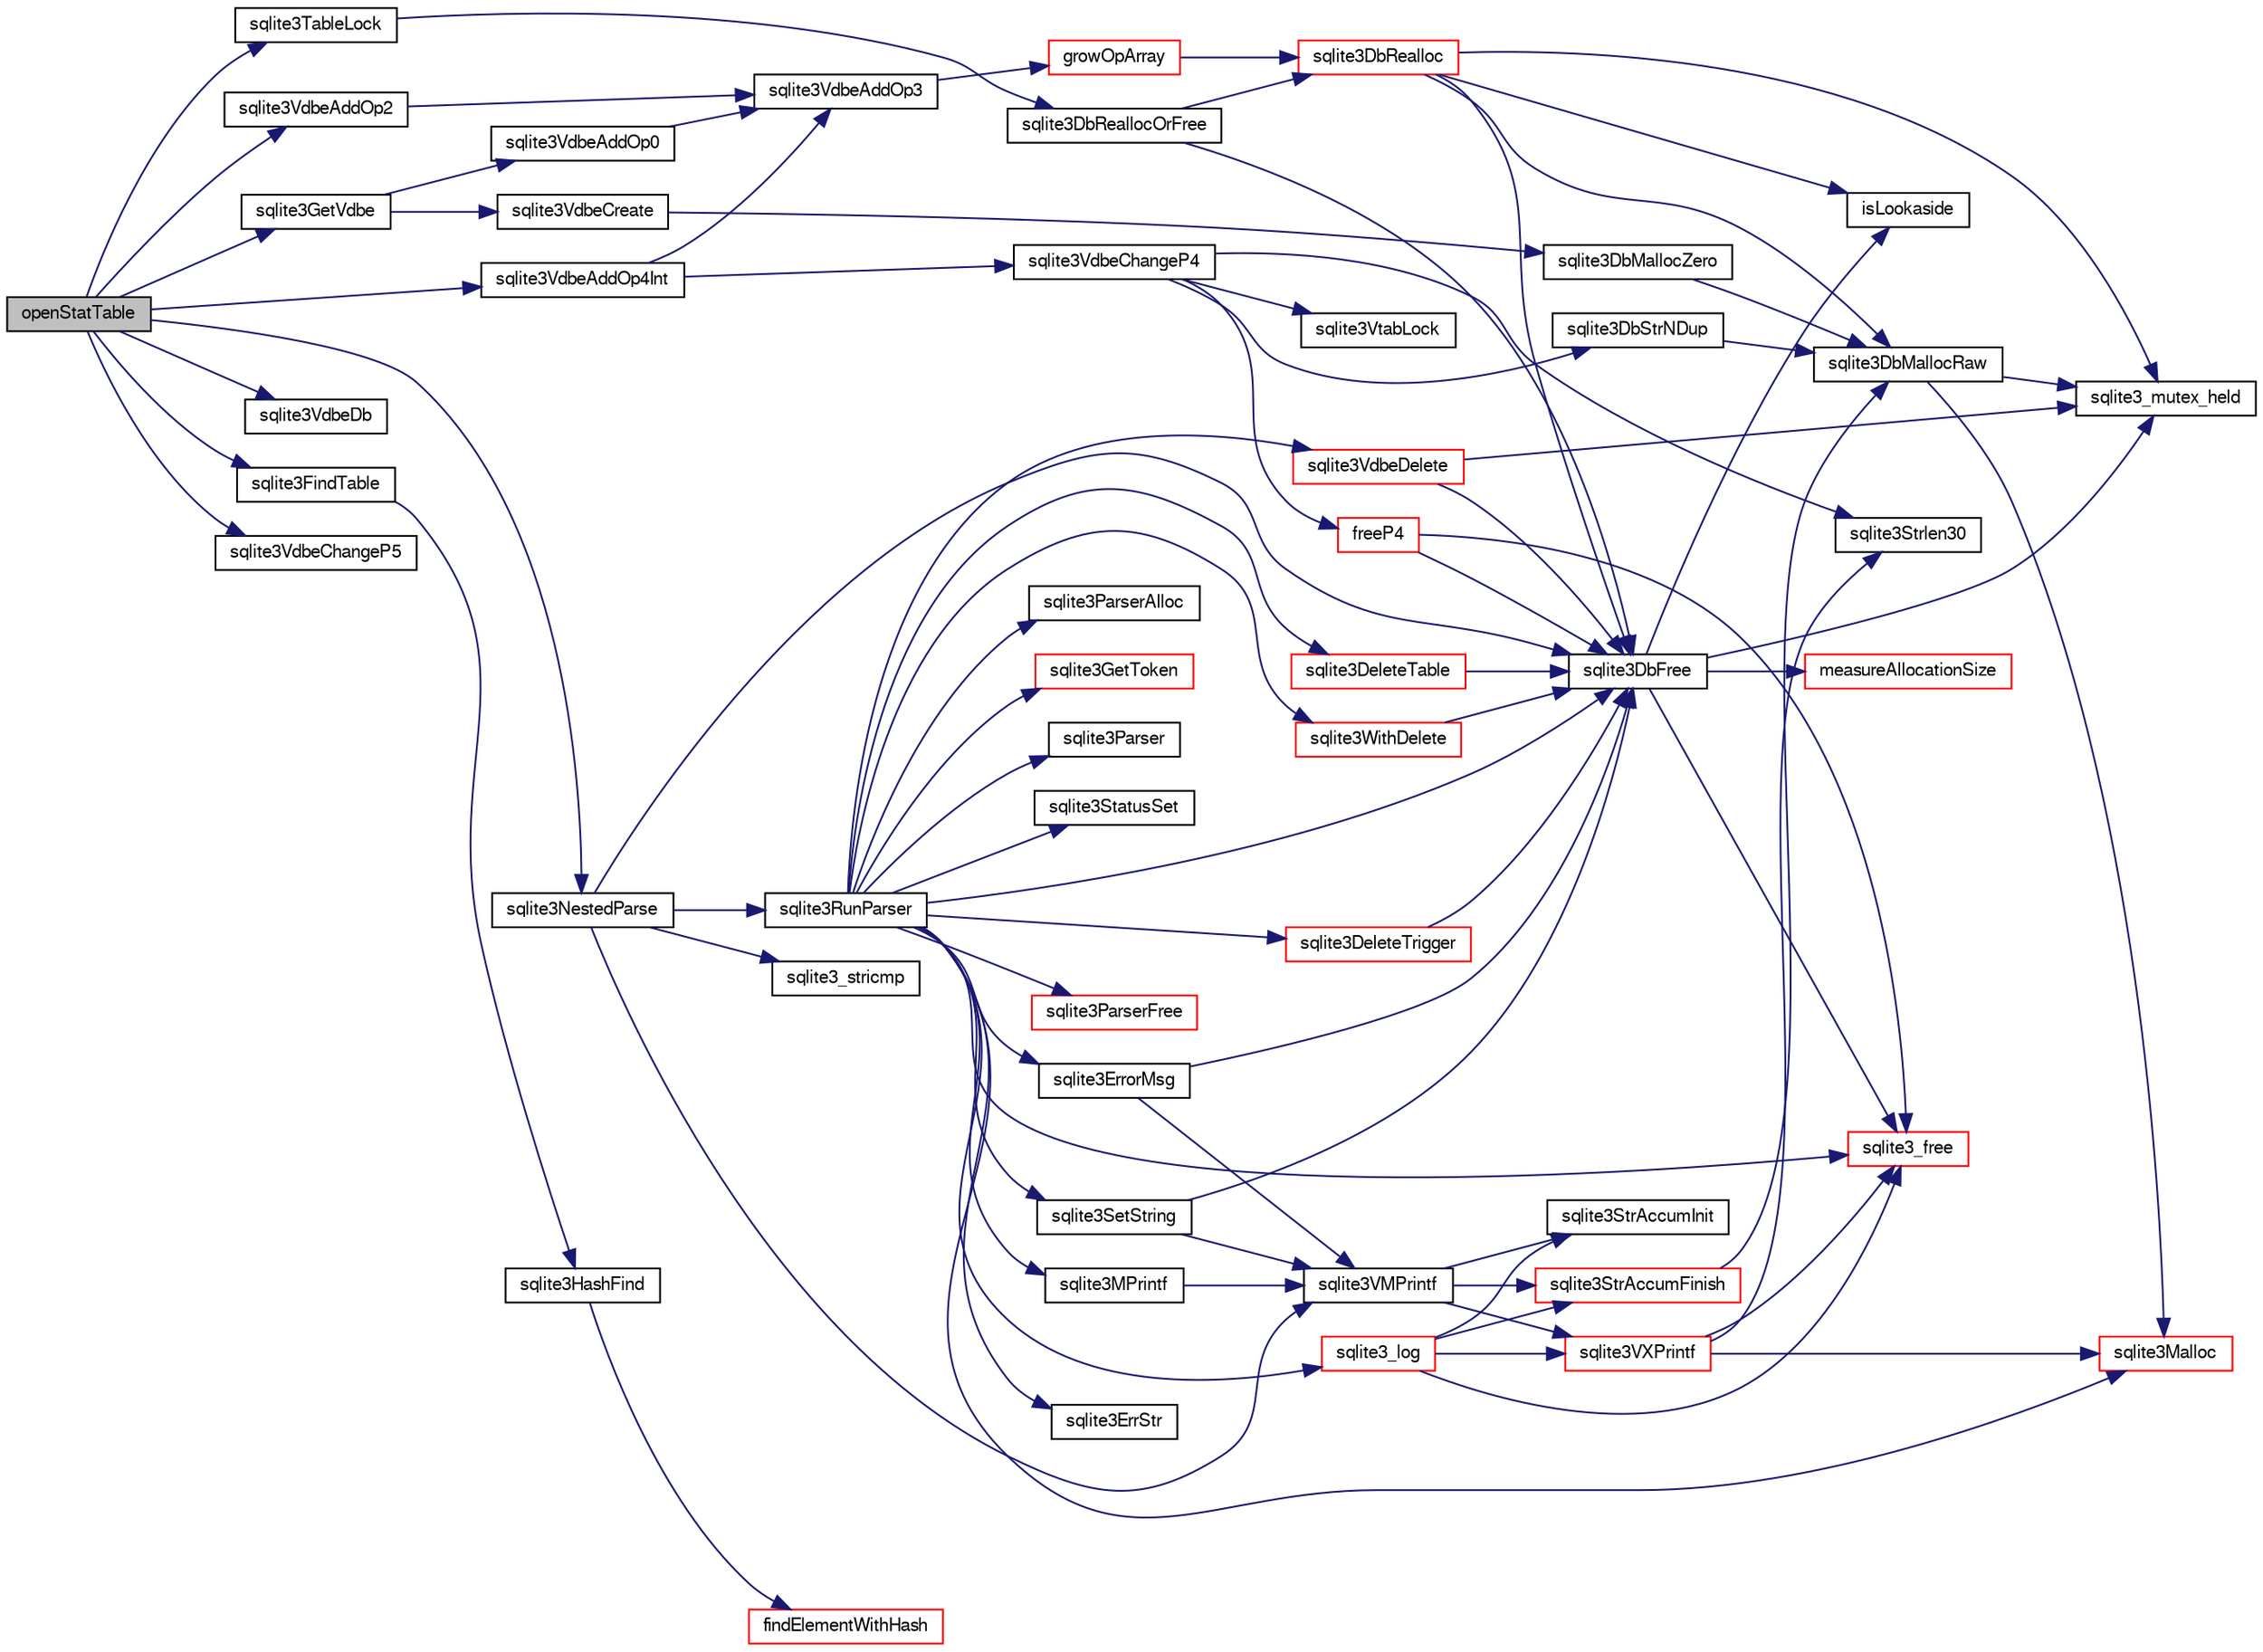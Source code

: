 digraph "openStatTable"
{
  edge [fontname="FreeSans",fontsize="10",labelfontname="FreeSans",labelfontsize="10"];
  node [fontname="FreeSans",fontsize="10",shape=record];
  rankdir="LR";
  Node187537 [label="openStatTable",height=0.2,width=0.4,color="black", fillcolor="grey75", style="filled", fontcolor="black"];
  Node187537 -> Node187538 [color="midnightblue",fontsize="10",style="solid",fontname="FreeSans"];
  Node187538 [label="sqlite3GetVdbe",height=0.2,width=0.4,color="black", fillcolor="white", style="filled",URL="$sqlite3_8c.html#a76b721dcd00b0587308547594cb6c1f4"];
  Node187538 -> Node187539 [color="midnightblue",fontsize="10",style="solid",fontname="FreeSans"];
  Node187539 [label="sqlite3VdbeCreate",height=0.2,width=0.4,color="black", fillcolor="white", style="filled",URL="$sqlite3_8c.html#a7778fbbc1a7b677f680ce0afc44a88e2"];
  Node187539 -> Node187540 [color="midnightblue",fontsize="10",style="solid",fontname="FreeSans"];
  Node187540 [label="sqlite3DbMallocZero",height=0.2,width=0.4,color="black", fillcolor="white", style="filled",URL="$sqlite3_8c.html#a49cfebac9d6067a03442c92af73f33e4"];
  Node187540 -> Node187541 [color="midnightblue",fontsize="10",style="solid",fontname="FreeSans"];
  Node187541 [label="sqlite3DbMallocRaw",height=0.2,width=0.4,color="black", fillcolor="white", style="filled",URL="$sqlite3_8c.html#abbe8be0cf7175e11ddc3e2218fad924e"];
  Node187541 -> Node187542 [color="midnightblue",fontsize="10",style="solid",fontname="FreeSans"];
  Node187542 [label="sqlite3_mutex_held",height=0.2,width=0.4,color="black", fillcolor="white", style="filled",URL="$sqlite3_8c.html#acf77da68932b6bc163c5e68547ecc3e7"];
  Node187541 -> Node187543 [color="midnightblue",fontsize="10",style="solid",fontname="FreeSans"];
  Node187543 [label="sqlite3Malloc",height=0.2,width=0.4,color="red", fillcolor="white", style="filled",URL="$sqlite3_8c.html#a361a2eaa846b1885f123abe46f5d8b2b"];
  Node187538 -> Node187553 [color="midnightblue",fontsize="10",style="solid",fontname="FreeSans"];
  Node187553 [label="sqlite3VdbeAddOp0",height=0.2,width=0.4,color="black", fillcolor="white", style="filled",URL="$sqlite3_8c.html#a0aefd237fc1d629f3a3d3d454ced408a"];
  Node187553 -> Node187554 [color="midnightblue",fontsize="10",style="solid",fontname="FreeSans"];
  Node187554 [label="sqlite3VdbeAddOp3",height=0.2,width=0.4,color="black", fillcolor="white", style="filled",URL="$sqlite3_8c.html#a29b4560b019211a73e1478cec7468345"];
  Node187554 -> Node187555 [color="midnightblue",fontsize="10",style="solid",fontname="FreeSans"];
  Node187555 [label="growOpArray",height=0.2,width=0.4,color="red", fillcolor="white", style="filled",URL="$sqlite3_8c.html#adb00b9ead01ffe0d757d5a6d0853ada5"];
  Node187555 -> Node187556 [color="midnightblue",fontsize="10",style="solid",fontname="FreeSans"];
  Node187556 [label="sqlite3DbRealloc",height=0.2,width=0.4,color="red", fillcolor="white", style="filled",URL="$sqlite3_8c.html#ae028f4902a9d29bcaf310ff289ee87dc"];
  Node187556 -> Node187542 [color="midnightblue",fontsize="10",style="solid",fontname="FreeSans"];
  Node187556 -> Node187541 [color="midnightblue",fontsize="10",style="solid",fontname="FreeSans"];
  Node187556 -> Node187557 [color="midnightblue",fontsize="10",style="solid",fontname="FreeSans"];
  Node187557 [label="isLookaside",height=0.2,width=0.4,color="black", fillcolor="white", style="filled",URL="$sqlite3_8c.html#a770fa05ff9717b75e16f4d968a77b897"];
  Node187556 -> Node187558 [color="midnightblue",fontsize="10",style="solid",fontname="FreeSans"];
  Node187558 [label="sqlite3DbFree",height=0.2,width=0.4,color="black", fillcolor="white", style="filled",URL="$sqlite3_8c.html#ac70ab821a6607b4a1b909582dc37a069"];
  Node187558 -> Node187542 [color="midnightblue",fontsize="10",style="solid",fontname="FreeSans"];
  Node187558 -> Node187559 [color="midnightblue",fontsize="10",style="solid",fontname="FreeSans"];
  Node187559 [label="measureAllocationSize",height=0.2,width=0.4,color="red", fillcolor="white", style="filled",URL="$sqlite3_8c.html#a45731e644a22fdb756e2b6337224217a"];
  Node187558 -> Node187557 [color="midnightblue",fontsize="10",style="solid",fontname="FreeSans"];
  Node187558 -> Node187561 [color="midnightblue",fontsize="10",style="solid",fontname="FreeSans"];
  Node187561 [label="sqlite3_free",height=0.2,width=0.4,color="red", fillcolor="white", style="filled",URL="$sqlite3_8c.html#a6552349e36a8a691af5487999ab09519"];
  Node187537 -> Node187825 [color="midnightblue",fontsize="10",style="solid",fontname="FreeSans"];
  Node187825 [label="sqlite3VdbeDb",height=0.2,width=0.4,color="black", fillcolor="white", style="filled",URL="$sqlite3_8c.html#a6cb1b36e2823fc3eff25dc162f71f28b"];
  Node187537 -> Node187826 [color="midnightblue",fontsize="10",style="solid",fontname="FreeSans"];
  Node187826 [label="sqlite3FindTable",height=0.2,width=0.4,color="black", fillcolor="white", style="filled",URL="$sqlite3_8c.html#afa51dbee6173bf3a8a3df76b07cea789"];
  Node187826 -> Node187827 [color="midnightblue",fontsize="10",style="solid",fontname="FreeSans"];
  Node187827 [label="sqlite3HashFind",height=0.2,width=0.4,color="black", fillcolor="white", style="filled",URL="$sqlite3_8c.html#a8ca124229470a66b4c9c141ded48e2aa"];
  Node187827 -> Node187828 [color="midnightblue",fontsize="10",style="solid",fontname="FreeSans"];
  Node187828 [label="findElementWithHash",height=0.2,width=0.4,color="red", fillcolor="white", style="filled",URL="$sqlite3_8c.html#a75c0f574fa5d51702434c6e980d57d7f"];
  Node187537 -> Node187830 [color="midnightblue",fontsize="10",style="solid",fontname="FreeSans"];
  Node187830 [label="sqlite3NestedParse",height=0.2,width=0.4,color="black", fillcolor="white", style="filled",URL="$sqlite3_8c.html#ae78bd6187a28892732af5428ec15b03f"];
  Node187830 -> Node187813 [color="midnightblue",fontsize="10",style="solid",fontname="FreeSans"];
  Node187813 [label="sqlite3VMPrintf",height=0.2,width=0.4,color="black", fillcolor="white", style="filled",URL="$sqlite3_8c.html#a05535d0982ef06fbc2ee8195ebbae689"];
  Node187813 -> Node187588 [color="midnightblue",fontsize="10",style="solid",fontname="FreeSans"];
  Node187588 [label="sqlite3StrAccumInit",height=0.2,width=0.4,color="black", fillcolor="white", style="filled",URL="$sqlite3_8c.html#aabf95e113b9d54d519cd15a56215f560"];
  Node187813 -> Node187589 [color="midnightblue",fontsize="10",style="solid",fontname="FreeSans"];
  Node187589 [label="sqlite3VXPrintf",height=0.2,width=0.4,color="red", fillcolor="white", style="filled",URL="$sqlite3_8c.html#a63c25806c9bd4a2b76f9a0eb232c6bde"];
  Node187589 -> Node187543 [color="midnightblue",fontsize="10",style="solid",fontname="FreeSans"];
  Node187589 -> Node187608 [color="midnightblue",fontsize="10",style="solid",fontname="FreeSans"];
  Node187608 [label="sqlite3Strlen30",height=0.2,width=0.4,color="black", fillcolor="white", style="filled",URL="$sqlite3_8c.html#a3dcd80ba41f1a308193dee74857b62a7"];
  Node187589 -> Node187561 [color="midnightblue",fontsize="10",style="solid",fontname="FreeSans"];
  Node187813 -> Node187632 [color="midnightblue",fontsize="10",style="solid",fontname="FreeSans"];
  Node187632 [label="sqlite3StrAccumFinish",height=0.2,width=0.4,color="red", fillcolor="white", style="filled",URL="$sqlite3_8c.html#adb7f26b10ac1b847db6f000ef4c2e2ba"];
  Node187632 -> Node187541 [color="midnightblue",fontsize="10",style="solid",fontname="FreeSans"];
  Node187830 -> Node187831 [color="midnightblue",fontsize="10",style="solid",fontname="FreeSans"];
  Node187831 [label="sqlite3RunParser",height=0.2,width=0.4,color="black", fillcolor="white", style="filled",URL="$sqlite3_8c.html#a174f16a9adcc64bf971bae4a5ffa3488"];
  Node187831 -> Node187832 [color="midnightblue",fontsize="10",style="solid",fontname="FreeSans"];
  Node187832 [label="sqlite3ParserAlloc",height=0.2,width=0.4,color="black", fillcolor="white", style="filled",URL="$sqlite3_8c.html#ad04f20cc1a4b6d3e458d60b80c694d94"];
  Node187831 -> Node187543 [color="midnightblue",fontsize="10",style="solid",fontname="FreeSans"];
  Node187831 -> Node187810 [color="midnightblue",fontsize="10",style="solid",fontname="FreeSans"];
  Node187810 [label="sqlite3GetToken",height=0.2,width=0.4,color="red", fillcolor="white", style="filled",URL="$sqlite3_8c.html#a3111c5f563140332fcc76d31fd028aaf"];
  Node187831 -> Node187833 [color="midnightblue",fontsize="10",style="solid",fontname="FreeSans"];
  Node187833 [label="sqlite3ErrorMsg",height=0.2,width=0.4,color="black", fillcolor="white", style="filled",URL="$sqlite3_8c.html#aee2798e173651adae0f9c85469f3457d"];
  Node187833 -> Node187813 [color="midnightblue",fontsize="10",style="solid",fontname="FreeSans"];
  Node187833 -> Node187558 [color="midnightblue",fontsize="10",style="solid",fontname="FreeSans"];
  Node187831 -> Node187558 [color="midnightblue",fontsize="10",style="solid",fontname="FreeSans"];
  Node187831 -> Node187812 [color="midnightblue",fontsize="10",style="solid",fontname="FreeSans"];
  Node187812 [label="sqlite3MPrintf",height=0.2,width=0.4,color="black", fillcolor="white", style="filled",URL="$sqlite3_8c.html#a208ef0df84e9778778804a19af03efea"];
  Node187812 -> Node187813 [color="midnightblue",fontsize="10",style="solid",fontname="FreeSans"];
  Node187831 -> Node187834 [color="midnightblue",fontsize="10",style="solid",fontname="FreeSans"];
  Node187834 [label="sqlite3Parser",height=0.2,width=0.4,color="black", fillcolor="white", style="filled",URL="$sqlite3_8c.html#a6f46fb0365c1d879ab5d64cde499c224"];
  Node187831 -> Node187546 [color="midnightblue",fontsize="10",style="solid",fontname="FreeSans"];
  Node187546 [label="sqlite3StatusSet",height=0.2,width=0.4,color="black", fillcolor="white", style="filled",URL="$sqlite3_8c.html#afec7586c01fcb5ea17dc9d7725a589d9"];
  Node187831 -> Node187835 [color="midnightblue",fontsize="10",style="solid",fontname="FreeSans"];
  Node187835 [label="sqlite3ParserFree",height=0.2,width=0.4,color="red", fillcolor="white", style="filled",URL="$sqlite3_8c.html#a75d41a16c8dff0547dcca208ff4d5d7d"];
  Node187831 -> Node187561 [color="midnightblue",fontsize="10",style="solid",fontname="FreeSans"];
  Node187831 -> Node188181 [color="midnightblue",fontsize="10",style="solid",fontname="FreeSans"];
  Node188181 [label="sqlite3SetString",height=0.2,width=0.4,color="black", fillcolor="white", style="filled",URL="$sqlite3_8c.html#aad368822484a1ceae010a829e27454ae"];
  Node188181 -> Node187813 [color="midnightblue",fontsize="10",style="solid",fontname="FreeSans"];
  Node188181 -> Node187558 [color="midnightblue",fontsize="10",style="solid",fontname="FreeSans"];
  Node187831 -> Node188229 [color="midnightblue",fontsize="10",style="solid",fontname="FreeSans"];
  Node188229 [label="sqlite3ErrStr",height=0.2,width=0.4,color="black", fillcolor="white", style="filled",URL="$sqlite3_8c.html#ab289afae24fa83e42f3d78b3b7e91793"];
  Node187831 -> Node187586 [color="midnightblue",fontsize="10",style="solid",fontname="FreeSans"];
  Node187586 [label="sqlite3_log",height=0.2,width=0.4,color="red", fillcolor="white", style="filled",URL="$sqlite3_8c.html#a298c9699bf9c143662c6b1fec4b2dc3b"];
  Node187586 -> Node187588 [color="midnightblue",fontsize="10",style="solid",fontname="FreeSans"];
  Node187586 -> Node187589 [color="midnightblue",fontsize="10",style="solid",fontname="FreeSans"];
  Node187586 -> Node187632 [color="midnightblue",fontsize="10",style="solid",fontname="FreeSans"];
  Node187586 -> Node187561 [color="midnightblue",fontsize="10",style="solid",fontname="FreeSans"];
  Node187831 -> Node188208 [color="midnightblue",fontsize="10",style="solid",fontname="FreeSans"];
  Node188208 [label="sqlite3VdbeDelete",height=0.2,width=0.4,color="red", fillcolor="white", style="filled",URL="$sqlite3_8c.html#ace82a1f75873a6609067d0f572120e47"];
  Node188208 -> Node187542 [color="midnightblue",fontsize="10",style="solid",fontname="FreeSans"];
  Node188208 -> Node187558 [color="midnightblue",fontsize="10",style="solid",fontname="FreeSans"];
  Node187831 -> Node187843 [color="midnightblue",fontsize="10",style="solid",fontname="FreeSans"];
  Node187843 [label="sqlite3DeleteTable",height=0.2,width=0.4,color="red", fillcolor="white", style="filled",URL="$sqlite3_8c.html#a7fd3d507375a381a3807f92735318973"];
  Node187843 -> Node187558 [color="midnightblue",fontsize="10",style="solid",fontname="FreeSans"];
  Node187831 -> Node188497 [color="midnightblue",fontsize="10",style="solid",fontname="FreeSans"];
  Node188497 [label="sqlite3WithDelete",height=0.2,width=0.4,color="red", fillcolor="white", style="filled",URL="$sqlite3_8c.html#a17d9ea3de76b5d740b422ea9b4fe3abb"];
  Node188497 -> Node187558 [color="midnightblue",fontsize="10",style="solid",fontname="FreeSans"];
  Node187831 -> Node188060 [color="midnightblue",fontsize="10",style="solid",fontname="FreeSans"];
  Node188060 [label="sqlite3DeleteTrigger",height=0.2,width=0.4,color="red", fillcolor="white", style="filled",URL="$sqlite3_8c.html#a4be7bebe98d17357fb3fa8cdb3b795f3"];
  Node188060 -> Node187558 [color="midnightblue",fontsize="10",style="solid",fontname="FreeSans"];
  Node187830 -> Node187558 [color="midnightblue",fontsize="10",style="solid",fontname="FreeSans"];
  Node187830 -> Node188412 [color="midnightblue",fontsize="10",style="solid",fontname="FreeSans"];
  Node188412 [label="sqlite3_stricmp",height=0.2,width=0.4,color="black", fillcolor="white", style="filled",URL="$sqlite3_8c.html#aaa53981a07ebaa0c9d16b24032fb943c"];
  Node187537 -> Node188498 [color="midnightblue",fontsize="10",style="solid",fontname="FreeSans"];
  Node188498 [label="sqlite3TableLock",height=0.2,width=0.4,color="black", fillcolor="white", style="filled",URL="$sqlite3_8c.html#a13be5e81f379c515f270f6f2a3bb63a7"];
  Node188498 -> Node187616 [color="midnightblue",fontsize="10",style="solid",fontname="FreeSans"];
  Node187616 [label="sqlite3DbReallocOrFree",height=0.2,width=0.4,color="black", fillcolor="white", style="filled",URL="$sqlite3_8c.html#a532a9fd62eeb46b61885a0fff075231c"];
  Node187616 -> Node187556 [color="midnightblue",fontsize="10",style="solid",fontname="FreeSans"];
  Node187616 -> Node187558 [color="midnightblue",fontsize="10",style="solid",fontname="FreeSans"];
  Node187537 -> Node188499 [color="midnightblue",fontsize="10",style="solid",fontname="FreeSans"];
  Node188499 [label="sqlite3VdbeAddOp2",height=0.2,width=0.4,color="black", fillcolor="white", style="filled",URL="$sqlite3_8c.html#ae87204d7b069da19e4db0404c6deaae5"];
  Node188499 -> Node187554 [color="midnightblue",fontsize="10",style="solid",fontname="FreeSans"];
  Node187537 -> Node188500 [color="midnightblue",fontsize="10",style="solid",fontname="FreeSans"];
  Node188500 [label="sqlite3VdbeAddOp4Int",height=0.2,width=0.4,color="black", fillcolor="white", style="filled",URL="$sqlite3_8c.html#afff63410071bb7015a6392d8a7704b43"];
  Node188500 -> Node187554 [color="midnightblue",fontsize="10",style="solid",fontname="FreeSans"];
  Node188500 -> Node188501 [color="midnightblue",fontsize="10",style="solid",fontname="FreeSans"];
  Node188501 [label="sqlite3VdbeChangeP4",height=0.2,width=0.4,color="black", fillcolor="white", style="filled",URL="$sqlite3_8c.html#add0d891a062d044a0c7e6fc072702830"];
  Node188501 -> Node188211 [color="midnightblue",fontsize="10",style="solid",fontname="FreeSans"];
  Node188211 [label="freeP4",height=0.2,width=0.4,color="red", fillcolor="white", style="filled",URL="$sqlite3_8c.html#aa1ec8debef2a9be5fe36a3082fd3e0f9"];
  Node188211 -> Node187558 [color="midnightblue",fontsize="10",style="solid",fontname="FreeSans"];
  Node188211 -> Node187561 [color="midnightblue",fontsize="10",style="solid",fontname="FreeSans"];
  Node188501 -> Node188471 [color="midnightblue",fontsize="10",style="solid",fontname="FreeSans"];
  Node188471 [label="sqlite3VtabLock",height=0.2,width=0.4,color="black", fillcolor="white", style="filled",URL="$sqlite3_8c.html#aa2b6bcc2ba2b313da4b72e6b0d83dea6"];
  Node188501 -> Node187608 [color="midnightblue",fontsize="10",style="solid",fontname="FreeSans"];
  Node188501 -> Node187816 [color="midnightblue",fontsize="10",style="solid",fontname="FreeSans"];
  Node187816 [label="sqlite3DbStrNDup",height=0.2,width=0.4,color="black", fillcolor="white", style="filled",URL="$sqlite3_8c.html#a48e8c757f70cba60fe83ce00ad8de713"];
  Node187816 -> Node187541 [color="midnightblue",fontsize="10",style="solid",fontname="FreeSans"];
  Node187537 -> Node188502 [color="midnightblue",fontsize="10",style="solid",fontname="FreeSans"];
  Node188502 [label="sqlite3VdbeChangeP5",height=0.2,width=0.4,color="black", fillcolor="white", style="filled",URL="$sqlite3_8c.html#a4dde2e4087eda945511b05d667050740"];
}
